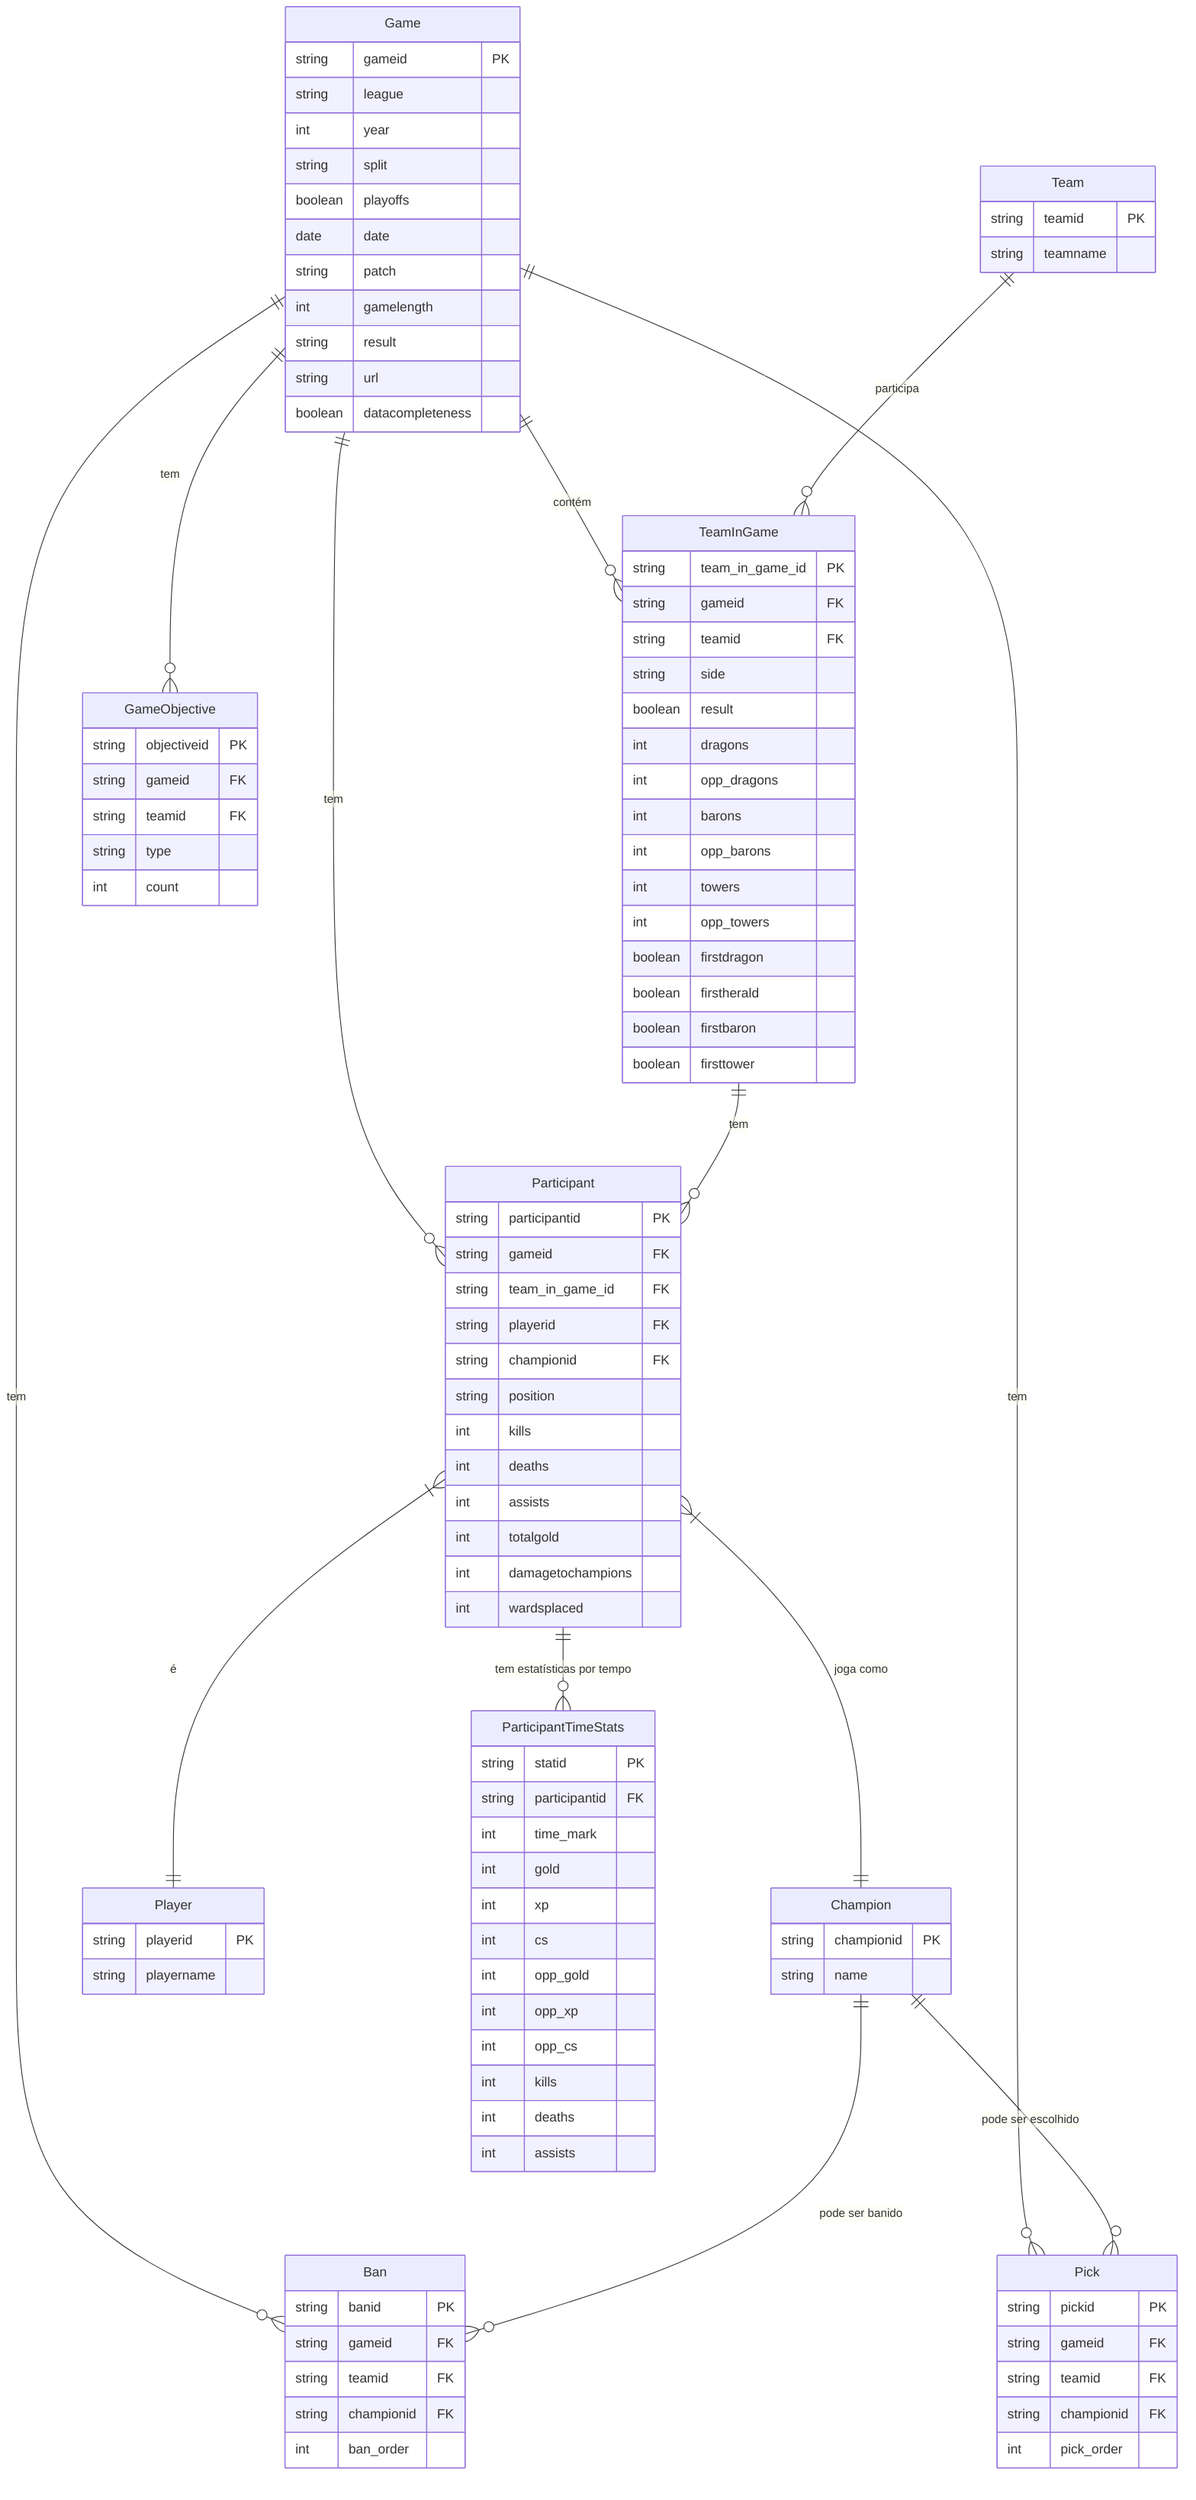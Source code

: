 erDiagram
    Game ||--o{ TeamInGame : "contém"
    Game ||--o{ Ban : "tem"
    Game ||--o{ Pick : "tem"
    Game ||--o{ Participant : "tem"
    Game ||--o{ GameObjective : "tem"
    Team ||--o{ TeamInGame : "participa"
    TeamInGame ||--o{ Participant : "tem"
    Champion ||--o{ Ban : "pode ser banido"
    Champion ||--o{ Pick : "pode ser escolhido"
    Participant }|--|| Player : "é"
    Participant }|--|| Champion : "joga como"
    Participant ||--o{ ParticipantTimeStats : "tem estatísticas por tempo"

    Game {
        string gameid PK
        string league
        int year
        string split
        boolean playoffs
        date date
        string patch
        int gamelength
        string result
        string url
        boolean datacompleteness
    }

    Team {
        string teamid PK
        string teamname
    }

    TeamInGame {
        string team_in_game_id PK
        string gameid FK
        string teamid FK
        string side
        boolean result
        int dragons
        int opp_dragons
        int barons
        int opp_barons
        int towers
        int opp_towers
        boolean firstdragon
        boolean firstherald
        boolean firstbaron
        boolean firsttower
    }

    Champion {
        string championid PK
        string name
    }

    Ban {
        string banid PK
        string gameid FK
        string teamid FK
        string championid FK
        int ban_order
    }

    Pick {
        string pickid PK
        string gameid FK
        string teamid FK
        string championid FK
        int pick_order
    }

    Player {
        string playerid PK
        string playername
    }

    Participant {
        string participantid PK
        string gameid FK
        string team_in_game_id FK
        string playerid FK
        string championid FK
        string position
        int kills
        int deaths
        int assists
        int totalgold
        int damagetochampions
        int wardsplaced
    }

    ParticipantTimeStats {
        string statid PK
        string participantid FK
        int time_mark
        int gold
        int xp
        int cs
        int opp_gold
        int opp_xp
        int opp_cs
        int kills
        int deaths
        int assists
    }

    GameObjective {
        string objectiveid PK
        string gameid FK
        string teamid FK
        string type
        int count
    }
